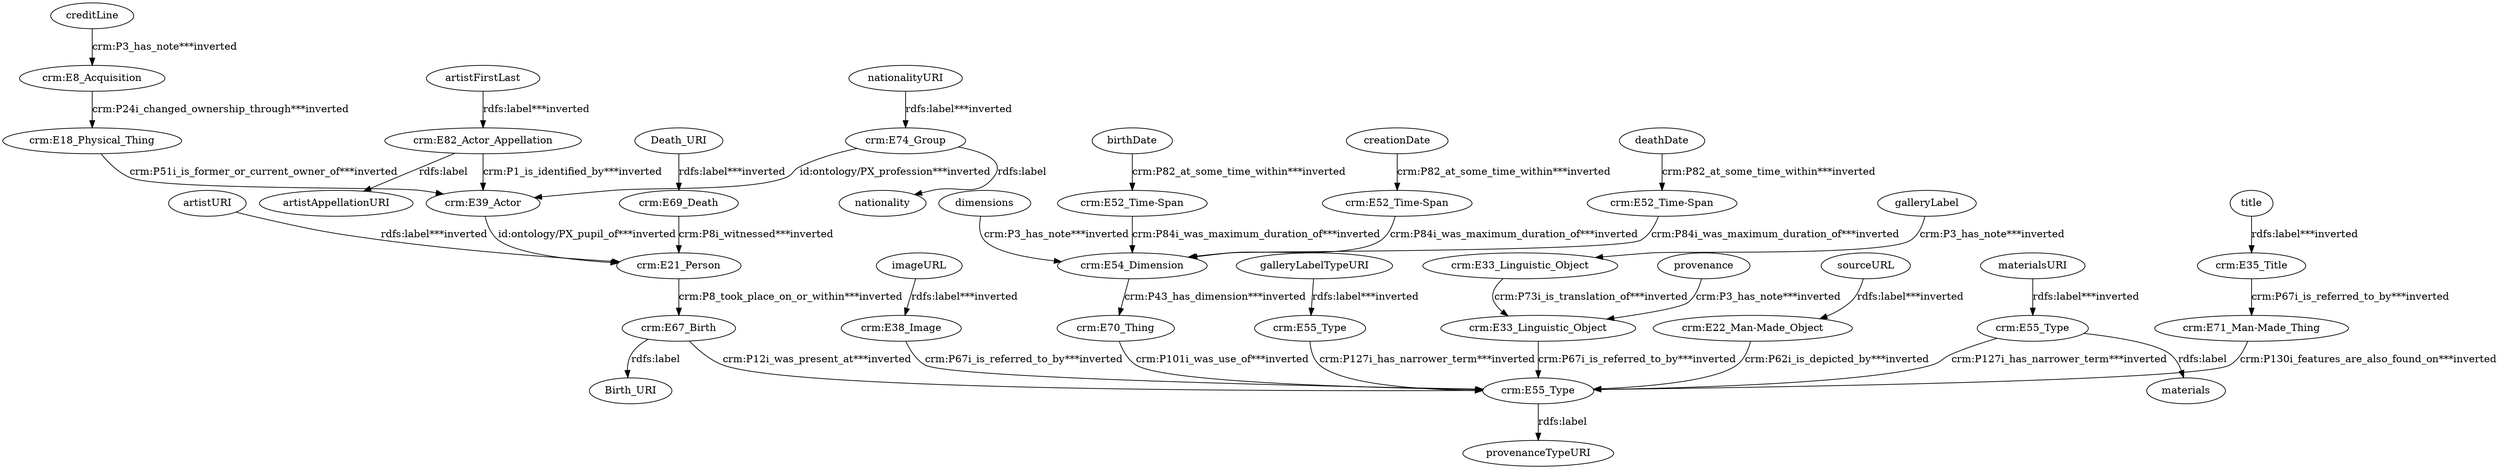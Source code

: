 digraph {
  Death_URI [type=attribute_name,label=Death_URI]
  "crm:E69_Death1" [type=class_uri,label="crm:E69_Death"]
  artistFirstLast [type=attribute_name,label=artistFirstLast]
  "crm:E82_Actor_Appellation1" [type=class_uri,label="crm:E82_Actor_Appellation"]
  artistURI [type=attribute_name,label=artistURI]
  "crm:E21_Person1" [type=class_uri,label="crm:E21_Person"]
  birthDate [type=attribute_name,label=birthDate]
  "crm:E52_Time-Span1" [type=class_uri,label="crm:E52_Time-Span"]
  creationDate [type=attribute_name,label=creationDate]
  "crm:E52_Time-Span3" [type=class_uri,label="crm:E52_Time-Span"]
  creditLine [type=attribute_name,label=creditLine]
  "crm:E8_Acquisition1" [type=class_uri,label="crm:E8_Acquisition"]
  "crm:E18_Physical_Thing" [type=class_uri,label="crm:E18_Physical_Thing"]
  "crm:E39_Actor" [type=class_uri,label="crm:E39_Actor"]
  "crm:E67_Birth1" [type=class_uri,label="crm:E67_Birth"]
  "crm:E22_Man-Made_Object1" [type=class_uri,label="crm:E22_Man-Made_Object"]
  "crm:E55_Type2" [type=class_uri,label="crm:E55_Type"]
  "crm:E33_Linguistic_Object1" [type=class_uri,label="crm:E33_Linguistic_Object"]
  "crm:E33_Linguistic_Object2" [type=class_uri,label="crm:E33_Linguistic_Object"]
  "crm:E35_Title1" [type=class_uri,label="crm:E35_Title"]
  "crm:E71_Man-Made_Thing" [type=class_uri,label="crm:E71_Man-Made_Thing"]
  "crm:E38_Image1" [type=class_uri,label="crm:E38_Image"]
  "crm:E54_Dimension1" [type=class_uri,label="crm:E54_Dimension"]
  "crm:E52_Time-Span2" [type=class_uri,label="crm:E52_Time-Span"]
  "crm:E70_Thing" [type=class_uri,label="crm:E70_Thing"]
  "crm:E55_Type1" [type=class_uri,label="crm:E55_Type"]
  materials [type=attribute_name,label=materials]
  provenanceTypeURI [type=attribute_name,label=provenanceTypeURI]
  "crm:E55_Type3" [type=class_uri,label="crm:E55_Type"]
  Birth_URI [type=attribute_name,label=Birth_URI]
  "crm:E74_Group1" [type=class_uri,label="crm:E74_Group"]
  nationality [type=attribute_name,label=nationality]
  artistAppellationURI [type=attribute_name,label=artistAppellationURI]
  deathDate [type=attribute_name,label=deathDate]
  dimensions [type=attribute_name,label=dimensions]
  galleryLabel [type=attribute_name,label=galleryLabel]
  galleryLabelTypeURI [type=attribute_name,label=galleryLabelTypeURI]
  imageURL [type=attribute_name,label=imageURL]
  materialsURI [type=attribute_name,label=materialsURI]
  nationalityURI [type=attribute_name,label=nationalityURI]
  provenance [type=attribute_name,label=provenance]
  sourceURL [type=attribute_name,label=sourceURL]
  title [type=attribute_name,label=title]
  Death_URI -> "crm:E69_Death1" [type=st_property_uri,label="rdfs:label***inverted",weight=1]
  artistFirstLast -> "crm:E82_Actor_Appellation1" [type=st_property_uri,label="rdfs:label***inverted",weight=1]
  artistURI -> "crm:E21_Person1" [type=st_property_uri,label="rdfs:label***inverted",weight=1]
  birthDate -> "crm:E52_Time-Span1" [type=st_property_uri,label="crm:P82_at_some_time_within***inverted",weight=1]
  creationDate -> "crm:E52_Time-Span3" [type=st_property_uri,label="crm:P82_at_some_time_within***inverted",weight=1]
  creditLine -> "crm:E8_Acquisition1" [type=st_property_uri,label="crm:P3_has_note***inverted",weight=1]
  "crm:E18_Physical_Thing" -> "crm:E39_Actor" [type=direct_property_uri,label="crm:P51i_is_former_or_current_owner_of***inverted",weight=1]
  "crm:E21_Person1" -> "crm:E67_Birth1" [type=inherited,label="crm:P8_took_place_on_or_within***inverted",weight=4]
  "crm:E22_Man-Made_Object1" -> "crm:E55_Type2" [type=inherited,label="crm:P62i_is_depicted_by***inverted",weight=4]
  "crm:E33_Linguistic_Object1" -> "crm:E55_Type2" [type=inherited,label="crm:P67i_is_referred_to_by***inverted",weight=4]
  "crm:E33_Linguistic_Object2" -> "crm:E33_Linguistic_Object1" [type=direct_property_uri,label="crm:P73i_is_translation_of***inverted",weight=1]
  "crm:E35_Title1" -> "crm:E71_Man-Made_Thing" [type=inherited,label="crm:P67i_is_referred_to_by***inverted",weight=4]
  "crm:E38_Image1" -> "crm:E55_Type2" [type=inherited,label="crm:P67i_is_referred_to_by***inverted",weight=4]
  "crm:E39_Actor" -> "crm:E21_Person1" [type=direct_property_uri,label="id:ontology/PX_pupil_of***inverted",weight=1]
  "crm:E52_Time-Span1" -> "crm:E54_Dimension1" [type=direct_property_uri,label="crm:P84i_was_maximum_duration_of***inverted",weight=1]
  "crm:E52_Time-Span2" -> "crm:E54_Dimension1" [type=direct_property_uri,label="crm:P84i_was_maximum_duration_of***inverted",weight=1]
  "crm:E52_Time-Span3" -> "crm:E54_Dimension1" [type=direct_property_uri,label="crm:P84i_was_maximum_duration_of***inverted",weight=1]
  "crm:E54_Dimension1" -> "crm:E70_Thing" [type=direct_property_uri,label="crm:P43_has_dimension***inverted",weight=1]
  "crm:E55_Type1" -> "crm:E55_Type2" [type=direct_property_uri,label="crm:P127i_has_narrower_term***inverted",weight=1]
  "crm:E55_Type1" -> materials [label="rdfs:label",type=st_property_uri]
  "crm:E55_Type2" -> provenanceTypeURI [label="rdfs:label",type=st_property_uri]
  "crm:E55_Type3" -> "crm:E55_Type2" [type=direct_property_uri,label="crm:P127i_has_narrower_term***inverted",weight=1]
  "crm:E67_Birth1" -> Birth_URI [label="rdfs:label",type=st_property_uri]
  "crm:E67_Birth1" -> "crm:E55_Type2" [type=inherited,label="crm:P12i_was_present_at***inverted",weight=4]
  "crm:E69_Death1" -> "crm:E21_Person1" [type=inherited,label="crm:P8i_witnessed***inverted",weight=4]
  "crm:E70_Thing" -> "crm:E55_Type2" [type=direct_property_uri,label="crm:P101i_was_use_of***inverted",weight=1]
  "crm:E71_Man-Made_Thing" -> "crm:E55_Type2" [type=inherited,label="crm:P130i_features_are_also_found_on***inverted",weight=4]
  "crm:E74_Group1" -> "crm:E39_Actor" [type=direct_property_uri,label="id:ontology/PX_profession***inverted",weight=1]
  "crm:E74_Group1" -> nationality [label="rdfs:label",type=st_property_uri]
  "crm:E82_Actor_Appellation1" -> artistAppellationURI [label="rdfs:label",type=st_property_uri]
  "crm:E82_Actor_Appellation1" -> "crm:E39_Actor" [type=inherited,label="crm:P1_is_identified_by***inverted",weight=4]
  "crm:E8_Acquisition1" -> "crm:E18_Physical_Thing" [type=direct_property_uri,label="crm:P24i_changed_ownership_through***inverted",weight=1]
  deathDate -> "crm:E52_Time-Span2" [type=st_property_uri,label="crm:P82_at_some_time_within***inverted",weight=1]
  dimensions -> "crm:E54_Dimension1" [type=st_property_uri,label="crm:P3_has_note***inverted",weight=1]
  galleryLabel -> "crm:E33_Linguistic_Object2" [type=st_property_uri,label="crm:P3_has_note***inverted",weight=1]
  galleryLabelTypeURI -> "crm:E55_Type3" [type=st_property_uri,label="rdfs:label***inverted",weight=1]
  imageURL -> "crm:E38_Image1" [type=st_property_uri,label="rdfs:label***inverted",weight=1]
  materialsURI -> "crm:E55_Type1" [type=st_property_uri,label="rdfs:label***inverted",weight=1]
  nationalityURI -> "crm:E74_Group1" [type=st_property_uri,label="rdfs:label***inverted",weight=1]
  provenance -> "crm:E33_Linguistic_Object1" [type=st_property_uri,label="crm:P3_has_note***inverted",weight=1]
  sourceURL -> "crm:E22_Man-Made_Object1" [type=st_property_uri,label="rdfs:label***inverted",weight=1]
  title -> "crm:E35_Title1" [type=st_property_uri,label="rdfs:label***inverted",weight=1]
}
